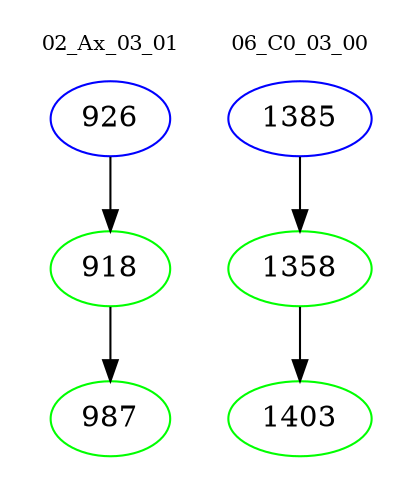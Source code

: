 digraph{
subgraph cluster_0 {
color = white
label = "02_Ax_03_01";
fontsize=10;
T0_926 [label="926", color="blue"]
T0_926 -> T0_918 [color="black"]
T0_918 [label="918", color="green"]
T0_918 -> T0_987 [color="black"]
T0_987 [label="987", color="green"]
}
subgraph cluster_1 {
color = white
label = "06_C0_03_00";
fontsize=10;
T1_1385 [label="1385", color="blue"]
T1_1385 -> T1_1358 [color="black"]
T1_1358 [label="1358", color="green"]
T1_1358 -> T1_1403 [color="black"]
T1_1403 [label="1403", color="green"]
}
}

